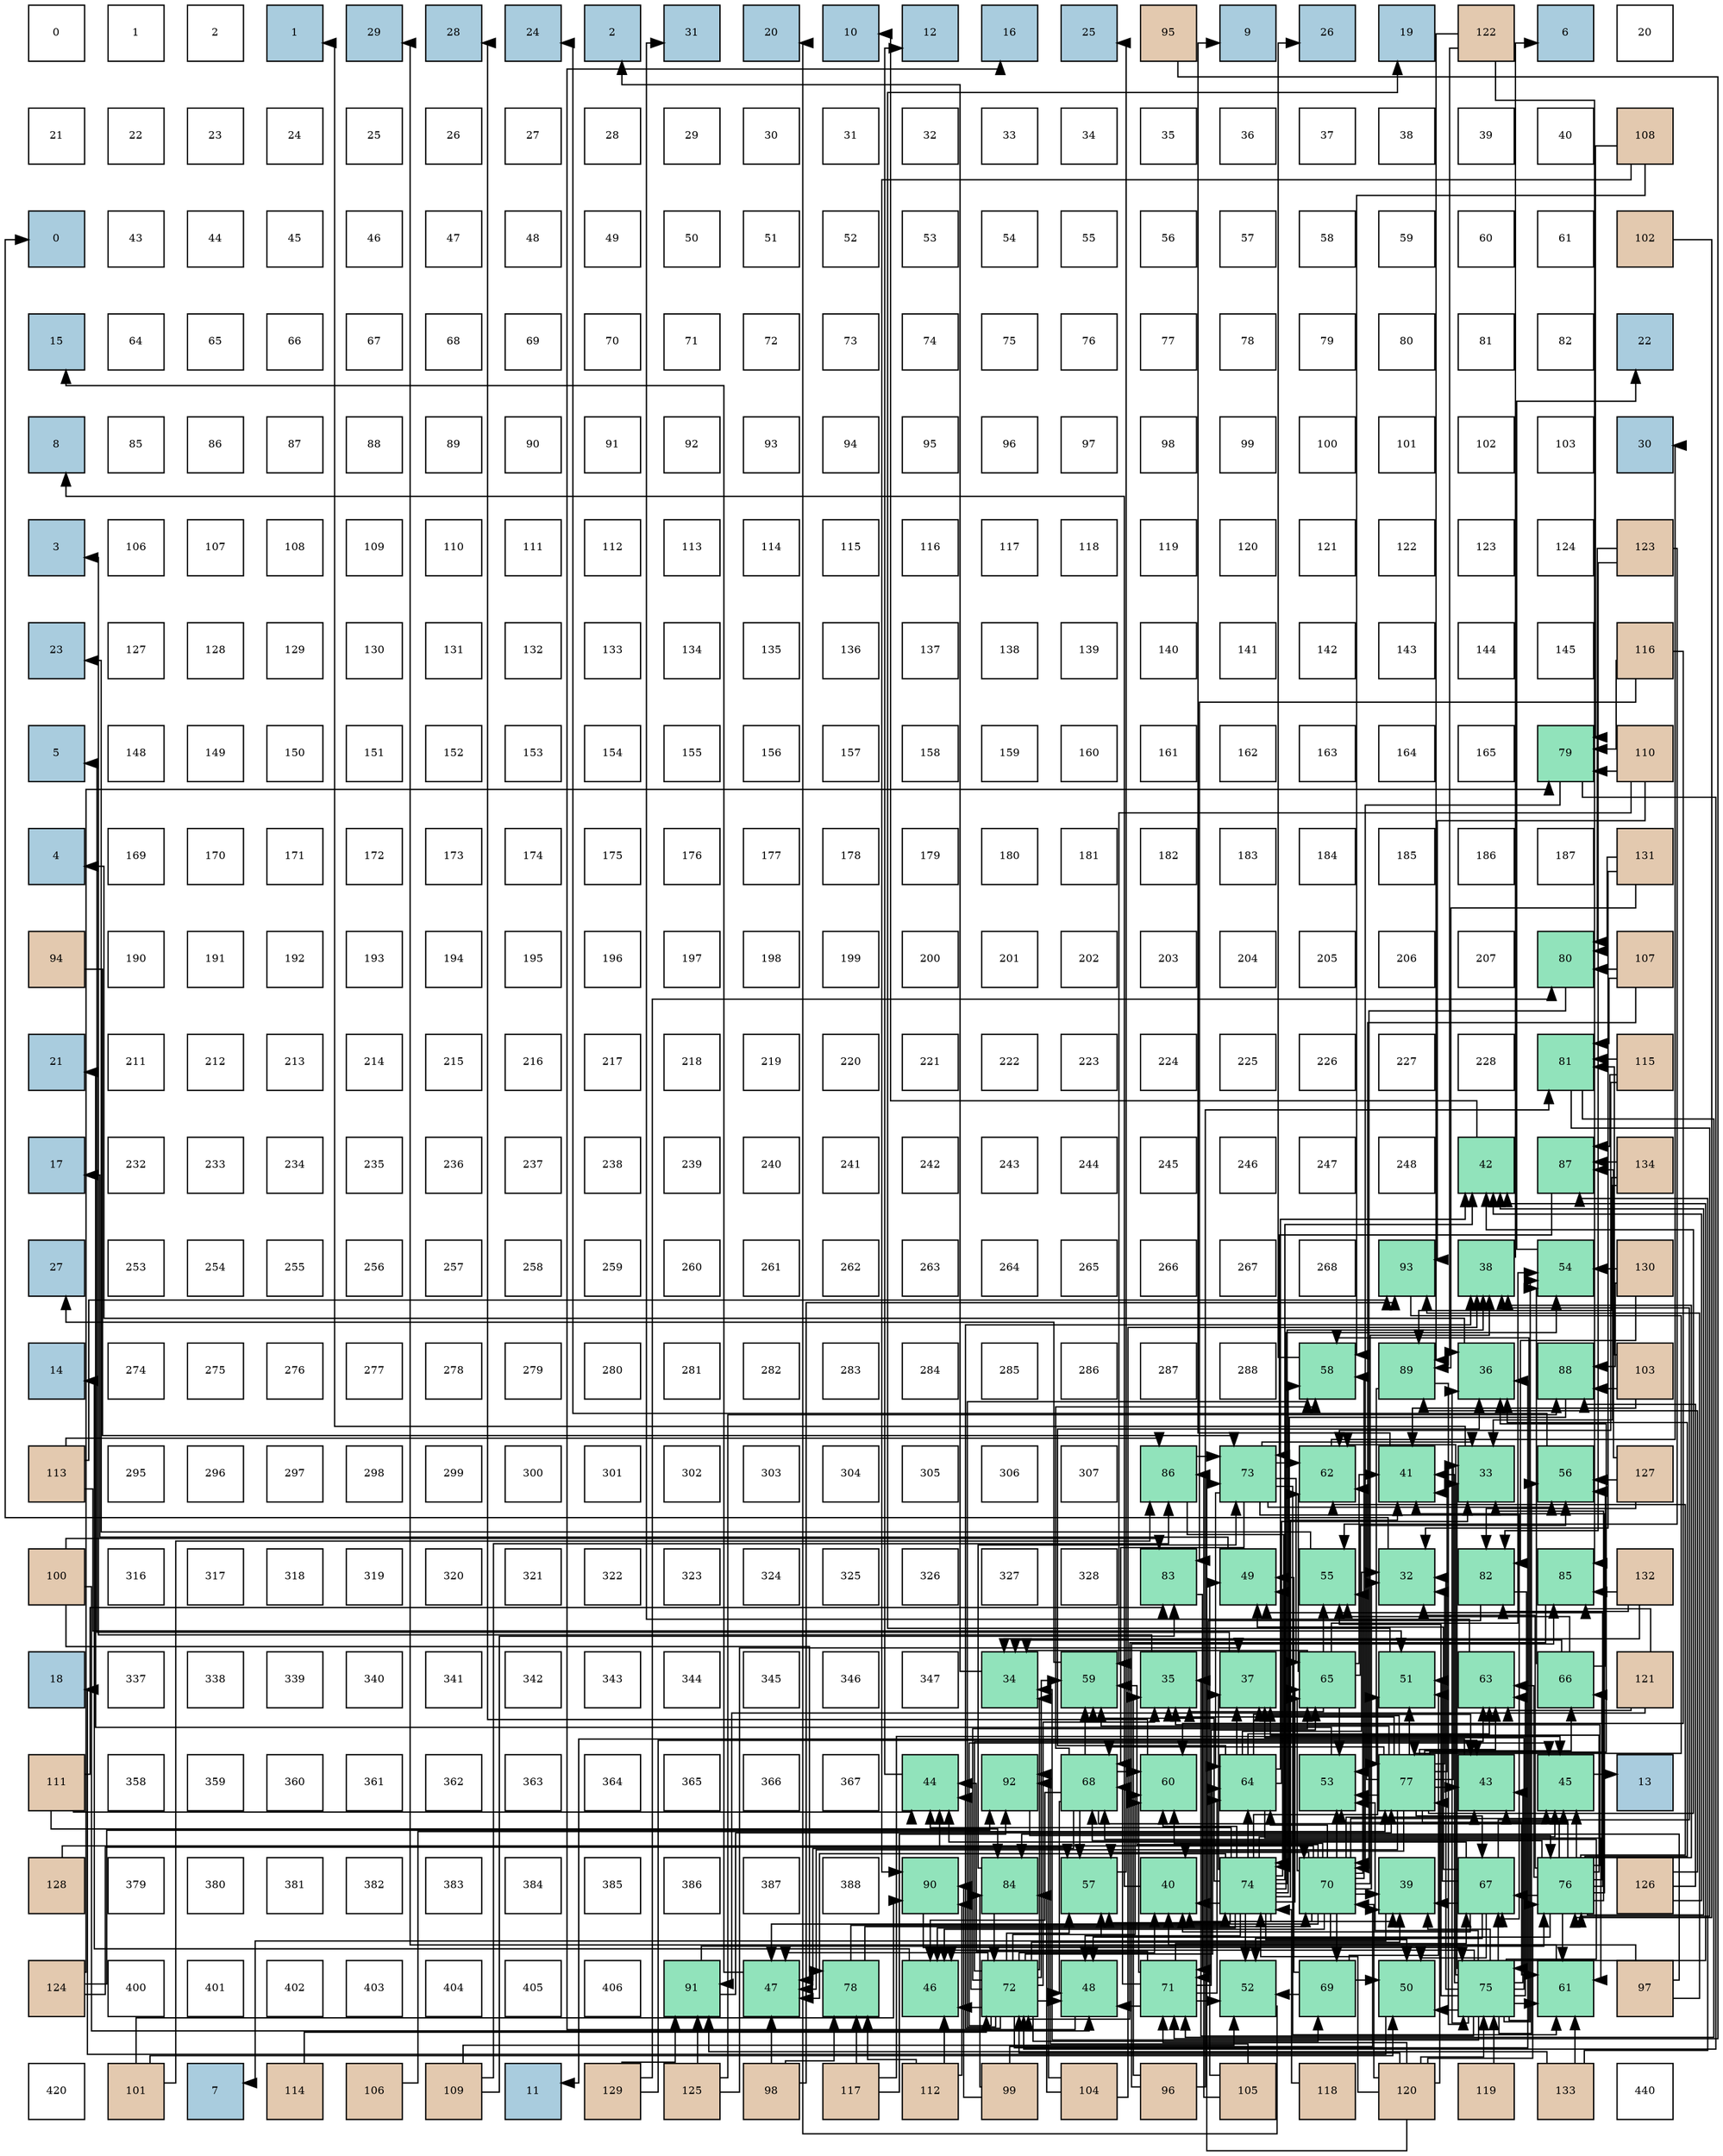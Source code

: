 digraph layout{
 rankdir=TB;
 splines=ortho;
 node [style=filled shape=square fixedsize=true width=0.6];
0[label="0", fontsize=8, fillcolor="#ffffff"];
1[label="1", fontsize=8, fillcolor="#ffffff"];
2[label="2", fontsize=8, fillcolor="#ffffff"];
3[label="1", fontsize=8, fillcolor="#a9ccde"];
4[label="29", fontsize=8, fillcolor="#a9ccde"];
5[label="28", fontsize=8, fillcolor="#a9ccde"];
6[label="24", fontsize=8, fillcolor="#a9ccde"];
7[label="2", fontsize=8, fillcolor="#a9ccde"];
8[label="31", fontsize=8, fillcolor="#a9ccde"];
9[label="20", fontsize=8, fillcolor="#a9ccde"];
10[label="10", fontsize=8, fillcolor="#a9ccde"];
11[label="12", fontsize=8, fillcolor="#a9ccde"];
12[label="16", fontsize=8, fillcolor="#a9ccde"];
13[label="25", fontsize=8, fillcolor="#a9ccde"];
14[label="95", fontsize=8, fillcolor="#e3c9af"];
15[label="9", fontsize=8, fillcolor="#a9ccde"];
16[label="26", fontsize=8, fillcolor="#a9ccde"];
17[label="19", fontsize=8, fillcolor="#a9ccde"];
18[label="122", fontsize=8, fillcolor="#e3c9af"];
19[label="6", fontsize=8, fillcolor="#a9ccde"];
20[label="20", fontsize=8, fillcolor="#ffffff"];
21[label="21", fontsize=8, fillcolor="#ffffff"];
22[label="22", fontsize=8, fillcolor="#ffffff"];
23[label="23", fontsize=8, fillcolor="#ffffff"];
24[label="24", fontsize=8, fillcolor="#ffffff"];
25[label="25", fontsize=8, fillcolor="#ffffff"];
26[label="26", fontsize=8, fillcolor="#ffffff"];
27[label="27", fontsize=8, fillcolor="#ffffff"];
28[label="28", fontsize=8, fillcolor="#ffffff"];
29[label="29", fontsize=8, fillcolor="#ffffff"];
30[label="30", fontsize=8, fillcolor="#ffffff"];
31[label="31", fontsize=8, fillcolor="#ffffff"];
32[label="32", fontsize=8, fillcolor="#ffffff"];
33[label="33", fontsize=8, fillcolor="#ffffff"];
34[label="34", fontsize=8, fillcolor="#ffffff"];
35[label="35", fontsize=8, fillcolor="#ffffff"];
36[label="36", fontsize=8, fillcolor="#ffffff"];
37[label="37", fontsize=8, fillcolor="#ffffff"];
38[label="38", fontsize=8, fillcolor="#ffffff"];
39[label="39", fontsize=8, fillcolor="#ffffff"];
40[label="40", fontsize=8, fillcolor="#ffffff"];
41[label="108", fontsize=8, fillcolor="#e3c9af"];
42[label="0", fontsize=8, fillcolor="#a9ccde"];
43[label="43", fontsize=8, fillcolor="#ffffff"];
44[label="44", fontsize=8, fillcolor="#ffffff"];
45[label="45", fontsize=8, fillcolor="#ffffff"];
46[label="46", fontsize=8, fillcolor="#ffffff"];
47[label="47", fontsize=8, fillcolor="#ffffff"];
48[label="48", fontsize=8, fillcolor="#ffffff"];
49[label="49", fontsize=8, fillcolor="#ffffff"];
50[label="50", fontsize=8, fillcolor="#ffffff"];
51[label="51", fontsize=8, fillcolor="#ffffff"];
52[label="52", fontsize=8, fillcolor="#ffffff"];
53[label="53", fontsize=8, fillcolor="#ffffff"];
54[label="54", fontsize=8, fillcolor="#ffffff"];
55[label="55", fontsize=8, fillcolor="#ffffff"];
56[label="56", fontsize=8, fillcolor="#ffffff"];
57[label="57", fontsize=8, fillcolor="#ffffff"];
58[label="58", fontsize=8, fillcolor="#ffffff"];
59[label="59", fontsize=8, fillcolor="#ffffff"];
60[label="60", fontsize=8, fillcolor="#ffffff"];
61[label="61", fontsize=8, fillcolor="#ffffff"];
62[label="102", fontsize=8, fillcolor="#e3c9af"];
63[label="15", fontsize=8, fillcolor="#a9ccde"];
64[label="64", fontsize=8, fillcolor="#ffffff"];
65[label="65", fontsize=8, fillcolor="#ffffff"];
66[label="66", fontsize=8, fillcolor="#ffffff"];
67[label="67", fontsize=8, fillcolor="#ffffff"];
68[label="68", fontsize=8, fillcolor="#ffffff"];
69[label="69", fontsize=8, fillcolor="#ffffff"];
70[label="70", fontsize=8, fillcolor="#ffffff"];
71[label="71", fontsize=8, fillcolor="#ffffff"];
72[label="72", fontsize=8, fillcolor="#ffffff"];
73[label="73", fontsize=8, fillcolor="#ffffff"];
74[label="74", fontsize=8, fillcolor="#ffffff"];
75[label="75", fontsize=8, fillcolor="#ffffff"];
76[label="76", fontsize=8, fillcolor="#ffffff"];
77[label="77", fontsize=8, fillcolor="#ffffff"];
78[label="78", fontsize=8, fillcolor="#ffffff"];
79[label="79", fontsize=8, fillcolor="#ffffff"];
80[label="80", fontsize=8, fillcolor="#ffffff"];
81[label="81", fontsize=8, fillcolor="#ffffff"];
82[label="82", fontsize=8, fillcolor="#ffffff"];
83[label="22", fontsize=8, fillcolor="#a9ccde"];
84[label="8", fontsize=8, fillcolor="#a9ccde"];
85[label="85", fontsize=8, fillcolor="#ffffff"];
86[label="86", fontsize=8, fillcolor="#ffffff"];
87[label="87", fontsize=8, fillcolor="#ffffff"];
88[label="88", fontsize=8, fillcolor="#ffffff"];
89[label="89", fontsize=8, fillcolor="#ffffff"];
90[label="90", fontsize=8, fillcolor="#ffffff"];
91[label="91", fontsize=8, fillcolor="#ffffff"];
92[label="92", fontsize=8, fillcolor="#ffffff"];
93[label="93", fontsize=8, fillcolor="#ffffff"];
94[label="94", fontsize=8, fillcolor="#ffffff"];
95[label="95", fontsize=8, fillcolor="#ffffff"];
96[label="96", fontsize=8, fillcolor="#ffffff"];
97[label="97", fontsize=8, fillcolor="#ffffff"];
98[label="98", fontsize=8, fillcolor="#ffffff"];
99[label="99", fontsize=8, fillcolor="#ffffff"];
100[label="100", fontsize=8, fillcolor="#ffffff"];
101[label="101", fontsize=8, fillcolor="#ffffff"];
102[label="102", fontsize=8, fillcolor="#ffffff"];
103[label="103", fontsize=8, fillcolor="#ffffff"];
104[label="30", fontsize=8, fillcolor="#a9ccde"];
105[label="3", fontsize=8, fillcolor="#a9ccde"];
106[label="106", fontsize=8, fillcolor="#ffffff"];
107[label="107", fontsize=8, fillcolor="#ffffff"];
108[label="108", fontsize=8, fillcolor="#ffffff"];
109[label="109", fontsize=8, fillcolor="#ffffff"];
110[label="110", fontsize=8, fillcolor="#ffffff"];
111[label="111", fontsize=8, fillcolor="#ffffff"];
112[label="112", fontsize=8, fillcolor="#ffffff"];
113[label="113", fontsize=8, fillcolor="#ffffff"];
114[label="114", fontsize=8, fillcolor="#ffffff"];
115[label="115", fontsize=8, fillcolor="#ffffff"];
116[label="116", fontsize=8, fillcolor="#ffffff"];
117[label="117", fontsize=8, fillcolor="#ffffff"];
118[label="118", fontsize=8, fillcolor="#ffffff"];
119[label="119", fontsize=8, fillcolor="#ffffff"];
120[label="120", fontsize=8, fillcolor="#ffffff"];
121[label="121", fontsize=8, fillcolor="#ffffff"];
122[label="122", fontsize=8, fillcolor="#ffffff"];
123[label="123", fontsize=8, fillcolor="#ffffff"];
124[label="124", fontsize=8, fillcolor="#ffffff"];
125[label="123", fontsize=8, fillcolor="#e3c9af"];
126[label="23", fontsize=8, fillcolor="#a9ccde"];
127[label="127", fontsize=8, fillcolor="#ffffff"];
128[label="128", fontsize=8, fillcolor="#ffffff"];
129[label="129", fontsize=8, fillcolor="#ffffff"];
130[label="130", fontsize=8, fillcolor="#ffffff"];
131[label="131", fontsize=8, fillcolor="#ffffff"];
132[label="132", fontsize=8, fillcolor="#ffffff"];
133[label="133", fontsize=8, fillcolor="#ffffff"];
134[label="134", fontsize=8, fillcolor="#ffffff"];
135[label="135", fontsize=8, fillcolor="#ffffff"];
136[label="136", fontsize=8, fillcolor="#ffffff"];
137[label="137", fontsize=8, fillcolor="#ffffff"];
138[label="138", fontsize=8, fillcolor="#ffffff"];
139[label="139", fontsize=8, fillcolor="#ffffff"];
140[label="140", fontsize=8, fillcolor="#ffffff"];
141[label="141", fontsize=8, fillcolor="#ffffff"];
142[label="142", fontsize=8, fillcolor="#ffffff"];
143[label="143", fontsize=8, fillcolor="#ffffff"];
144[label="144", fontsize=8, fillcolor="#ffffff"];
145[label="145", fontsize=8, fillcolor="#ffffff"];
146[label="116", fontsize=8, fillcolor="#e3c9af"];
147[label="5", fontsize=8, fillcolor="#a9ccde"];
148[label="148", fontsize=8, fillcolor="#ffffff"];
149[label="149", fontsize=8, fillcolor="#ffffff"];
150[label="150", fontsize=8, fillcolor="#ffffff"];
151[label="151", fontsize=8, fillcolor="#ffffff"];
152[label="152", fontsize=8, fillcolor="#ffffff"];
153[label="153", fontsize=8, fillcolor="#ffffff"];
154[label="154", fontsize=8, fillcolor="#ffffff"];
155[label="155", fontsize=8, fillcolor="#ffffff"];
156[label="156", fontsize=8, fillcolor="#ffffff"];
157[label="157", fontsize=8, fillcolor="#ffffff"];
158[label="158", fontsize=8, fillcolor="#ffffff"];
159[label="159", fontsize=8, fillcolor="#ffffff"];
160[label="160", fontsize=8, fillcolor="#ffffff"];
161[label="161", fontsize=8, fillcolor="#ffffff"];
162[label="162", fontsize=8, fillcolor="#ffffff"];
163[label="163", fontsize=8, fillcolor="#ffffff"];
164[label="164", fontsize=8, fillcolor="#ffffff"];
165[label="165", fontsize=8, fillcolor="#ffffff"];
166[label="79", fontsize=8, fillcolor="#91e3bb"];
167[label="110", fontsize=8, fillcolor="#e3c9af"];
168[label="4", fontsize=8, fillcolor="#a9ccde"];
169[label="169", fontsize=8, fillcolor="#ffffff"];
170[label="170", fontsize=8, fillcolor="#ffffff"];
171[label="171", fontsize=8, fillcolor="#ffffff"];
172[label="172", fontsize=8, fillcolor="#ffffff"];
173[label="173", fontsize=8, fillcolor="#ffffff"];
174[label="174", fontsize=8, fillcolor="#ffffff"];
175[label="175", fontsize=8, fillcolor="#ffffff"];
176[label="176", fontsize=8, fillcolor="#ffffff"];
177[label="177", fontsize=8, fillcolor="#ffffff"];
178[label="178", fontsize=8, fillcolor="#ffffff"];
179[label="179", fontsize=8, fillcolor="#ffffff"];
180[label="180", fontsize=8, fillcolor="#ffffff"];
181[label="181", fontsize=8, fillcolor="#ffffff"];
182[label="182", fontsize=8, fillcolor="#ffffff"];
183[label="183", fontsize=8, fillcolor="#ffffff"];
184[label="184", fontsize=8, fillcolor="#ffffff"];
185[label="185", fontsize=8, fillcolor="#ffffff"];
186[label="186", fontsize=8, fillcolor="#ffffff"];
187[label="187", fontsize=8, fillcolor="#ffffff"];
188[label="131", fontsize=8, fillcolor="#e3c9af"];
189[label="94", fontsize=8, fillcolor="#e3c9af"];
190[label="190", fontsize=8, fillcolor="#ffffff"];
191[label="191", fontsize=8, fillcolor="#ffffff"];
192[label="192", fontsize=8, fillcolor="#ffffff"];
193[label="193", fontsize=8, fillcolor="#ffffff"];
194[label="194", fontsize=8, fillcolor="#ffffff"];
195[label="195", fontsize=8, fillcolor="#ffffff"];
196[label="196", fontsize=8, fillcolor="#ffffff"];
197[label="197", fontsize=8, fillcolor="#ffffff"];
198[label="198", fontsize=8, fillcolor="#ffffff"];
199[label="199", fontsize=8, fillcolor="#ffffff"];
200[label="200", fontsize=8, fillcolor="#ffffff"];
201[label="201", fontsize=8, fillcolor="#ffffff"];
202[label="202", fontsize=8, fillcolor="#ffffff"];
203[label="203", fontsize=8, fillcolor="#ffffff"];
204[label="204", fontsize=8, fillcolor="#ffffff"];
205[label="205", fontsize=8, fillcolor="#ffffff"];
206[label="206", fontsize=8, fillcolor="#ffffff"];
207[label="207", fontsize=8, fillcolor="#ffffff"];
208[label="80", fontsize=8, fillcolor="#91e3bb"];
209[label="107", fontsize=8, fillcolor="#e3c9af"];
210[label="21", fontsize=8, fillcolor="#a9ccde"];
211[label="211", fontsize=8, fillcolor="#ffffff"];
212[label="212", fontsize=8, fillcolor="#ffffff"];
213[label="213", fontsize=8, fillcolor="#ffffff"];
214[label="214", fontsize=8, fillcolor="#ffffff"];
215[label="215", fontsize=8, fillcolor="#ffffff"];
216[label="216", fontsize=8, fillcolor="#ffffff"];
217[label="217", fontsize=8, fillcolor="#ffffff"];
218[label="218", fontsize=8, fillcolor="#ffffff"];
219[label="219", fontsize=8, fillcolor="#ffffff"];
220[label="220", fontsize=8, fillcolor="#ffffff"];
221[label="221", fontsize=8, fillcolor="#ffffff"];
222[label="222", fontsize=8, fillcolor="#ffffff"];
223[label="223", fontsize=8, fillcolor="#ffffff"];
224[label="224", fontsize=8, fillcolor="#ffffff"];
225[label="225", fontsize=8, fillcolor="#ffffff"];
226[label="226", fontsize=8, fillcolor="#ffffff"];
227[label="227", fontsize=8, fillcolor="#ffffff"];
228[label="228", fontsize=8, fillcolor="#ffffff"];
229[label="81", fontsize=8, fillcolor="#91e3bb"];
230[label="115", fontsize=8, fillcolor="#e3c9af"];
231[label="17", fontsize=8, fillcolor="#a9ccde"];
232[label="232", fontsize=8, fillcolor="#ffffff"];
233[label="233", fontsize=8, fillcolor="#ffffff"];
234[label="234", fontsize=8, fillcolor="#ffffff"];
235[label="235", fontsize=8, fillcolor="#ffffff"];
236[label="236", fontsize=8, fillcolor="#ffffff"];
237[label="237", fontsize=8, fillcolor="#ffffff"];
238[label="238", fontsize=8, fillcolor="#ffffff"];
239[label="239", fontsize=8, fillcolor="#ffffff"];
240[label="240", fontsize=8, fillcolor="#ffffff"];
241[label="241", fontsize=8, fillcolor="#ffffff"];
242[label="242", fontsize=8, fillcolor="#ffffff"];
243[label="243", fontsize=8, fillcolor="#ffffff"];
244[label="244", fontsize=8, fillcolor="#ffffff"];
245[label="245", fontsize=8, fillcolor="#ffffff"];
246[label="246", fontsize=8, fillcolor="#ffffff"];
247[label="247", fontsize=8, fillcolor="#ffffff"];
248[label="248", fontsize=8, fillcolor="#ffffff"];
249[label="42", fontsize=8, fillcolor="#91e3bb"];
250[label="87", fontsize=8, fillcolor="#91e3bb"];
251[label="134", fontsize=8, fillcolor="#e3c9af"];
252[label="27", fontsize=8, fillcolor="#a9ccde"];
253[label="253", fontsize=8, fillcolor="#ffffff"];
254[label="254", fontsize=8, fillcolor="#ffffff"];
255[label="255", fontsize=8, fillcolor="#ffffff"];
256[label="256", fontsize=8, fillcolor="#ffffff"];
257[label="257", fontsize=8, fillcolor="#ffffff"];
258[label="258", fontsize=8, fillcolor="#ffffff"];
259[label="259", fontsize=8, fillcolor="#ffffff"];
260[label="260", fontsize=8, fillcolor="#ffffff"];
261[label="261", fontsize=8, fillcolor="#ffffff"];
262[label="262", fontsize=8, fillcolor="#ffffff"];
263[label="263", fontsize=8, fillcolor="#ffffff"];
264[label="264", fontsize=8, fillcolor="#ffffff"];
265[label="265", fontsize=8, fillcolor="#ffffff"];
266[label="266", fontsize=8, fillcolor="#ffffff"];
267[label="267", fontsize=8, fillcolor="#ffffff"];
268[label="268", fontsize=8, fillcolor="#ffffff"];
269[label="93", fontsize=8, fillcolor="#91e3bb"];
270[label="38", fontsize=8, fillcolor="#91e3bb"];
271[label="54", fontsize=8, fillcolor="#91e3bb"];
272[label="130", fontsize=8, fillcolor="#e3c9af"];
273[label="14", fontsize=8, fillcolor="#a9ccde"];
274[label="274", fontsize=8, fillcolor="#ffffff"];
275[label="275", fontsize=8, fillcolor="#ffffff"];
276[label="276", fontsize=8, fillcolor="#ffffff"];
277[label="277", fontsize=8, fillcolor="#ffffff"];
278[label="278", fontsize=8, fillcolor="#ffffff"];
279[label="279", fontsize=8, fillcolor="#ffffff"];
280[label="280", fontsize=8, fillcolor="#ffffff"];
281[label="281", fontsize=8, fillcolor="#ffffff"];
282[label="282", fontsize=8, fillcolor="#ffffff"];
283[label="283", fontsize=8, fillcolor="#ffffff"];
284[label="284", fontsize=8, fillcolor="#ffffff"];
285[label="285", fontsize=8, fillcolor="#ffffff"];
286[label="286", fontsize=8, fillcolor="#ffffff"];
287[label="287", fontsize=8, fillcolor="#ffffff"];
288[label="288", fontsize=8, fillcolor="#ffffff"];
289[label="58", fontsize=8, fillcolor="#91e3bb"];
290[label="89", fontsize=8, fillcolor="#91e3bb"];
291[label="36", fontsize=8, fillcolor="#91e3bb"];
292[label="88", fontsize=8, fillcolor="#91e3bb"];
293[label="103", fontsize=8, fillcolor="#e3c9af"];
294[label="113", fontsize=8, fillcolor="#e3c9af"];
295[label="295", fontsize=8, fillcolor="#ffffff"];
296[label="296", fontsize=8, fillcolor="#ffffff"];
297[label="297", fontsize=8, fillcolor="#ffffff"];
298[label="298", fontsize=8, fillcolor="#ffffff"];
299[label="299", fontsize=8, fillcolor="#ffffff"];
300[label="300", fontsize=8, fillcolor="#ffffff"];
301[label="301", fontsize=8, fillcolor="#ffffff"];
302[label="302", fontsize=8, fillcolor="#ffffff"];
303[label="303", fontsize=8, fillcolor="#ffffff"];
304[label="304", fontsize=8, fillcolor="#ffffff"];
305[label="305", fontsize=8, fillcolor="#ffffff"];
306[label="306", fontsize=8, fillcolor="#ffffff"];
307[label="307", fontsize=8, fillcolor="#ffffff"];
308[label="86", fontsize=8, fillcolor="#91e3bb"];
309[label="73", fontsize=8, fillcolor="#91e3bb"];
310[label="62", fontsize=8, fillcolor="#91e3bb"];
311[label="41", fontsize=8, fillcolor="#91e3bb"];
312[label="33", fontsize=8, fillcolor="#91e3bb"];
313[label="56", fontsize=8, fillcolor="#91e3bb"];
314[label="127", fontsize=8, fillcolor="#e3c9af"];
315[label="100", fontsize=8, fillcolor="#e3c9af"];
316[label="316", fontsize=8, fillcolor="#ffffff"];
317[label="317", fontsize=8, fillcolor="#ffffff"];
318[label="318", fontsize=8, fillcolor="#ffffff"];
319[label="319", fontsize=8, fillcolor="#ffffff"];
320[label="320", fontsize=8, fillcolor="#ffffff"];
321[label="321", fontsize=8, fillcolor="#ffffff"];
322[label="322", fontsize=8, fillcolor="#ffffff"];
323[label="323", fontsize=8, fillcolor="#ffffff"];
324[label="324", fontsize=8, fillcolor="#ffffff"];
325[label="325", fontsize=8, fillcolor="#ffffff"];
326[label="326", fontsize=8, fillcolor="#ffffff"];
327[label="327", fontsize=8, fillcolor="#ffffff"];
328[label="328", fontsize=8, fillcolor="#ffffff"];
329[label="83", fontsize=8, fillcolor="#91e3bb"];
330[label="49", fontsize=8, fillcolor="#91e3bb"];
331[label="55", fontsize=8, fillcolor="#91e3bb"];
332[label="32", fontsize=8, fillcolor="#91e3bb"];
333[label="82", fontsize=8, fillcolor="#91e3bb"];
334[label="85", fontsize=8, fillcolor="#91e3bb"];
335[label="132", fontsize=8, fillcolor="#e3c9af"];
336[label="18", fontsize=8, fillcolor="#a9ccde"];
337[label="337", fontsize=8, fillcolor="#ffffff"];
338[label="338", fontsize=8, fillcolor="#ffffff"];
339[label="339", fontsize=8, fillcolor="#ffffff"];
340[label="340", fontsize=8, fillcolor="#ffffff"];
341[label="341", fontsize=8, fillcolor="#ffffff"];
342[label="342", fontsize=8, fillcolor="#ffffff"];
343[label="343", fontsize=8, fillcolor="#ffffff"];
344[label="344", fontsize=8, fillcolor="#ffffff"];
345[label="345", fontsize=8, fillcolor="#ffffff"];
346[label="346", fontsize=8, fillcolor="#ffffff"];
347[label="347", fontsize=8, fillcolor="#ffffff"];
348[label="34", fontsize=8, fillcolor="#91e3bb"];
349[label="59", fontsize=8, fillcolor="#91e3bb"];
350[label="35", fontsize=8, fillcolor="#91e3bb"];
351[label="37", fontsize=8, fillcolor="#91e3bb"];
352[label="65", fontsize=8, fillcolor="#91e3bb"];
353[label="51", fontsize=8, fillcolor="#91e3bb"];
354[label="63", fontsize=8, fillcolor="#91e3bb"];
355[label="66", fontsize=8, fillcolor="#91e3bb"];
356[label="121", fontsize=8, fillcolor="#e3c9af"];
357[label="111", fontsize=8, fillcolor="#e3c9af"];
358[label="358", fontsize=8, fillcolor="#ffffff"];
359[label="359", fontsize=8, fillcolor="#ffffff"];
360[label="360", fontsize=8, fillcolor="#ffffff"];
361[label="361", fontsize=8, fillcolor="#ffffff"];
362[label="362", fontsize=8, fillcolor="#ffffff"];
363[label="363", fontsize=8, fillcolor="#ffffff"];
364[label="364", fontsize=8, fillcolor="#ffffff"];
365[label="365", fontsize=8, fillcolor="#ffffff"];
366[label="366", fontsize=8, fillcolor="#ffffff"];
367[label="367", fontsize=8, fillcolor="#ffffff"];
368[label="44", fontsize=8, fillcolor="#91e3bb"];
369[label="92", fontsize=8, fillcolor="#91e3bb"];
370[label="68", fontsize=8, fillcolor="#91e3bb"];
371[label="60", fontsize=8, fillcolor="#91e3bb"];
372[label="64", fontsize=8, fillcolor="#91e3bb"];
373[label="53", fontsize=8, fillcolor="#91e3bb"];
374[label="77", fontsize=8, fillcolor="#91e3bb"];
375[label="43", fontsize=8, fillcolor="#91e3bb"];
376[label="45", fontsize=8, fillcolor="#91e3bb"];
377[label="13", fontsize=8, fillcolor="#a9ccde"];
378[label="128", fontsize=8, fillcolor="#e3c9af"];
379[label="379", fontsize=8, fillcolor="#ffffff"];
380[label="380", fontsize=8, fillcolor="#ffffff"];
381[label="381", fontsize=8, fillcolor="#ffffff"];
382[label="382", fontsize=8, fillcolor="#ffffff"];
383[label="383", fontsize=8, fillcolor="#ffffff"];
384[label="384", fontsize=8, fillcolor="#ffffff"];
385[label="385", fontsize=8, fillcolor="#ffffff"];
386[label="386", fontsize=8, fillcolor="#ffffff"];
387[label="387", fontsize=8, fillcolor="#ffffff"];
388[label="388", fontsize=8, fillcolor="#ffffff"];
389[label="90", fontsize=8, fillcolor="#91e3bb"];
390[label="84", fontsize=8, fillcolor="#91e3bb"];
391[label="57", fontsize=8, fillcolor="#91e3bb"];
392[label="40", fontsize=8, fillcolor="#91e3bb"];
393[label="74", fontsize=8, fillcolor="#91e3bb"];
394[label="70", fontsize=8, fillcolor="#91e3bb"];
395[label="39", fontsize=8, fillcolor="#91e3bb"];
396[label="67", fontsize=8, fillcolor="#91e3bb"];
397[label="76", fontsize=8, fillcolor="#91e3bb"];
398[label="126", fontsize=8, fillcolor="#e3c9af"];
399[label="124", fontsize=8, fillcolor="#e3c9af"];
400[label="400", fontsize=8, fillcolor="#ffffff"];
401[label="401", fontsize=8, fillcolor="#ffffff"];
402[label="402", fontsize=8, fillcolor="#ffffff"];
403[label="403", fontsize=8, fillcolor="#ffffff"];
404[label="404", fontsize=8, fillcolor="#ffffff"];
405[label="405", fontsize=8, fillcolor="#ffffff"];
406[label="406", fontsize=8, fillcolor="#ffffff"];
407[label="91", fontsize=8, fillcolor="#91e3bb"];
408[label="47", fontsize=8, fillcolor="#91e3bb"];
409[label="78", fontsize=8, fillcolor="#91e3bb"];
410[label="46", fontsize=8, fillcolor="#91e3bb"];
411[label="72", fontsize=8, fillcolor="#91e3bb"];
412[label="48", fontsize=8, fillcolor="#91e3bb"];
413[label="71", fontsize=8, fillcolor="#91e3bb"];
414[label="52", fontsize=8, fillcolor="#91e3bb"];
415[label="69", fontsize=8, fillcolor="#91e3bb"];
416[label="50", fontsize=8, fillcolor="#91e3bb"];
417[label="75", fontsize=8, fillcolor="#91e3bb"];
418[label="61", fontsize=8, fillcolor="#91e3bb"];
419[label="97", fontsize=8, fillcolor="#e3c9af"];
420[label="420", fontsize=8, fillcolor="#ffffff"];
421[label="101", fontsize=8, fillcolor="#e3c9af"];
422[label="7", fontsize=8, fillcolor="#a9ccde"];
423[label="114", fontsize=8, fillcolor="#e3c9af"];
424[label="106", fontsize=8, fillcolor="#e3c9af"];
425[label="109", fontsize=8, fillcolor="#e3c9af"];
426[label="11", fontsize=8, fillcolor="#a9ccde"];
427[label="129", fontsize=8, fillcolor="#e3c9af"];
428[label="125", fontsize=8, fillcolor="#e3c9af"];
429[label="98", fontsize=8, fillcolor="#e3c9af"];
430[label="117", fontsize=8, fillcolor="#e3c9af"];
431[label="112", fontsize=8, fillcolor="#e3c9af"];
432[label="99", fontsize=8, fillcolor="#e3c9af"];
433[label="104", fontsize=8, fillcolor="#e3c9af"];
434[label="96", fontsize=8, fillcolor="#e3c9af"];
435[label="105", fontsize=8, fillcolor="#e3c9af"];
436[label="118", fontsize=8, fillcolor="#e3c9af"];
437[label="120", fontsize=8, fillcolor="#e3c9af"];
438[label="119", fontsize=8, fillcolor="#e3c9af"];
439[label="133", fontsize=8, fillcolor="#e3c9af"];
440[label="440", fontsize=8, fillcolor="#ffffff"];
edge [constraint=false, style=vis];332 -> 42;
312 -> 3;
348 -> 7;
350 -> 105;
291 -> 168;
351 -> 147;
270 -> 19;
395 -> 422;
392 -> 84;
311 -> 15;
249 -> 10;
375 -> 426;
368 -> 11;
376 -> 377;
410 -> 273;
408 -> 63;
412 -> 12;
330 -> 231;
416 -> 336;
353 -> 17;
414 -> 9;
373 -> 210;
271 -> 83;
331 -> 126;
313 -> 6;
391 -> 13;
289 -> 16;
349 -> 252;
371 -> 5;
418 -> 4;
310 -> 104;
354 -> 8;
372 -> 332;
372 -> 312;
372 -> 291;
372 -> 351;
372 -> 249;
372 -> 375;
372 -> 418;
372 -> 354;
352 -> 348;
352 -> 350;
352 -> 311;
352 -> 373;
352 -> 271;
352 -> 331;
352 -> 313;
352 -> 310;
355 -> 348;
355 -> 271;
355 -> 331;
355 -> 313;
396 -> 270;
396 -> 395;
396 -> 392;
396 -> 368;
396 -> 330;
396 -> 416;
396 -> 353;
396 -> 414;
370 -> 376;
370 -> 410;
370 -> 408;
370 -> 412;
370 -> 391;
370 -> 289;
370 -> 349;
370 -> 371;
415 -> 330;
415 -> 416;
415 -> 353;
415 -> 414;
394 -> 332;
394 -> 270;
394 -> 395;
394 -> 392;
394 -> 375;
394 -> 368;
394 -> 376;
394 -> 410;
394 -> 408;
394 -> 412;
394 -> 373;
394 -> 331;
394 -> 391;
394 -> 289;
394 -> 349;
394 -> 371;
394 -> 372;
394 -> 352;
394 -> 415;
413 -> 368;
413 -> 412;
413 -> 414;
413 -> 371;
413 -> 372;
413 -> 352;
413 -> 396;
413 -> 370;
411 -> 348;
411 -> 350;
411 -> 291;
411 -> 270;
411 -> 395;
411 -> 392;
411 -> 368;
411 -> 376;
411 -> 410;
411 -> 408;
411 -> 412;
411 -> 391;
411 -> 289;
411 -> 349;
411 -> 371;
411 -> 354;
411 -> 372;
411 -> 352;
411 -> 415;
309 -> 312;
309 -> 313;
309 -> 418;
309 -> 310;
309 -> 372;
309 -> 352;
309 -> 396;
309 -> 370;
393 -> 351;
393 -> 270;
393 -> 395;
393 -> 392;
393 -> 311;
393 -> 249;
393 -> 368;
393 -> 376;
393 -> 410;
393 -> 408;
393 -> 412;
393 -> 330;
393 -> 416;
393 -> 353;
393 -> 414;
393 -> 271;
393 -> 391;
393 -> 289;
393 -> 349;
393 -> 371;
393 -> 372;
393 -> 352;
417 -> 332;
417 -> 312;
417 -> 348;
417 -> 350;
417 -> 291;
417 -> 351;
417 -> 395;
417 -> 311;
417 -> 249;
417 -> 375;
417 -> 410;
417 -> 416;
417 -> 373;
417 -> 271;
417 -> 331;
417 -> 313;
417 -> 289;
417 -> 418;
417 -> 310;
417 -> 354;
417 -> 396;
417 -> 370;
397 -> 332;
397 -> 312;
397 -> 350;
397 -> 291;
397 -> 351;
397 -> 270;
397 -> 311;
397 -> 249;
397 -> 375;
397 -> 376;
397 -> 330;
397 -> 373;
397 -> 391;
397 -> 418;
397 -> 310;
397 -> 354;
397 -> 355;
397 -> 396;
397 -> 370;
374 -> 332;
374 -> 312;
374 -> 350;
374 -> 291;
374 -> 351;
374 -> 392;
374 -> 311;
374 -> 249;
374 -> 375;
374 -> 408;
374 -> 353;
374 -> 373;
374 -> 349;
374 -> 418;
374 -> 310;
374 -> 354;
374 -> 355;
374 -> 396;
374 -> 370;
409 -> 394;
409 -> 393;
166 -> 394;
166 -> 411;
208 -> 394;
229 -> 413;
229 -> 397;
333 -> 413;
333 -> 417;
329 -> 413;
390 -> 411;
390 -> 309;
334 -> 411;
308 -> 309;
308 -> 393;
250 -> 309;
292 -> 393;
290 -> 417;
290 -> 374;
389 -> 417;
407 -> 397;
407 -> 374;
369 -> 397;
269 -> 374;
189 -> 309;
14 -> 413;
434 -> 350;
434 -> 229;
434 -> 334;
419 -> 392;
419 -> 390;
419 -> 269;
429 -> 408;
429 -> 409;
429 -> 269;
432 -> 395;
432 -> 390;
432 -> 389;
315 -> 412;
315 -> 409;
315 -> 329;
421 -> 416;
421 -> 308;
421 -> 389;
62 -> 397;
293 -> 311;
293 -> 229;
293 -> 292;
433 -> 270;
433 -> 390;
433 -> 369;
435 -> 330;
435 -> 308;
435 -> 369;
424 -> 374;
209 -> 373;
209 -> 208;
209 -> 229;
41 -> 289;
41 -> 166;
41 -> 389;
425 -> 414;
425 -> 329;
425 -> 308;
167 -> 349;
167 -> 166;
167 -> 269;
357 -> 368;
357 -> 329;
357 -> 390;
431 -> 410;
431 -> 409;
431 -> 389;
294 -> 353;
294 -> 308;
294 -> 269;
423 -> 411;
230 -> 310;
230 -> 229;
230 -> 250;
146 -> 371;
146 -> 166;
146 -> 329;
430 -> 376;
430 -> 409;
430 -> 369;
436 -> 393;
438 -> 417;
437 -> 394;
437 -> 413;
437 -> 411;
437 -> 309;
437 -> 393;
437 -> 417;
437 -> 397;
437 -> 374;
356 -> 354;
356 -> 334;
356 -> 407;
18 -> 291;
18 -> 334;
18 -> 290;
125 -> 331;
125 -> 208;
125 -> 333;
399 -> 391;
399 -> 166;
399 -> 369;
428 -> 351;
428 -> 292;
428 -> 407;
398 -> 249;
398 -> 292;
398 -> 290;
314 -> 313;
314 -> 333;
314 -> 250;
378 -> 394;
427 -> 375;
427 -> 208;
427 -> 407;
272 -> 271;
272 -> 333;
272 -> 292;
188 -> 332;
188 -> 208;
188 -> 290;
335 -> 348;
335 -> 333;
335 -> 334;
439 -> 418;
439 -> 250;
439 -> 407;
251 -> 312;
251 -> 250;
251 -> 290;
edge [constraint=true, style=invis];
0 -> 21 -> 42 -> 63 -> 84 -> 105 -> 126 -> 147 -> 168 -> 189 -> 210 -> 231 -> 252 -> 273 -> 294 -> 315 -> 336 -> 357 -> 378 -> 399 -> 420;
1 -> 22 -> 43 -> 64 -> 85 -> 106 -> 127 -> 148 -> 169 -> 190 -> 211 -> 232 -> 253 -> 274 -> 295 -> 316 -> 337 -> 358 -> 379 -> 400 -> 421;
2 -> 23 -> 44 -> 65 -> 86 -> 107 -> 128 -> 149 -> 170 -> 191 -> 212 -> 233 -> 254 -> 275 -> 296 -> 317 -> 338 -> 359 -> 380 -> 401 -> 422;
3 -> 24 -> 45 -> 66 -> 87 -> 108 -> 129 -> 150 -> 171 -> 192 -> 213 -> 234 -> 255 -> 276 -> 297 -> 318 -> 339 -> 360 -> 381 -> 402 -> 423;
4 -> 25 -> 46 -> 67 -> 88 -> 109 -> 130 -> 151 -> 172 -> 193 -> 214 -> 235 -> 256 -> 277 -> 298 -> 319 -> 340 -> 361 -> 382 -> 403 -> 424;
5 -> 26 -> 47 -> 68 -> 89 -> 110 -> 131 -> 152 -> 173 -> 194 -> 215 -> 236 -> 257 -> 278 -> 299 -> 320 -> 341 -> 362 -> 383 -> 404 -> 425;
6 -> 27 -> 48 -> 69 -> 90 -> 111 -> 132 -> 153 -> 174 -> 195 -> 216 -> 237 -> 258 -> 279 -> 300 -> 321 -> 342 -> 363 -> 384 -> 405 -> 426;
7 -> 28 -> 49 -> 70 -> 91 -> 112 -> 133 -> 154 -> 175 -> 196 -> 217 -> 238 -> 259 -> 280 -> 301 -> 322 -> 343 -> 364 -> 385 -> 406 -> 427;
8 -> 29 -> 50 -> 71 -> 92 -> 113 -> 134 -> 155 -> 176 -> 197 -> 218 -> 239 -> 260 -> 281 -> 302 -> 323 -> 344 -> 365 -> 386 -> 407 -> 428;
9 -> 30 -> 51 -> 72 -> 93 -> 114 -> 135 -> 156 -> 177 -> 198 -> 219 -> 240 -> 261 -> 282 -> 303 -> 324 -> 345 -> 366 -> 387 -> 408 -> 429;
10 -> 31 -> 52 -> 73 -> 94 -> 115 -> 136 -> 157 -> 178 -> 199 -> 220 -> 241 -> 262 -> 283 -> 304 -> 325 -> 346 -> 367 -> 388 -> 409 -> 430;
11 -> 32 -> 53 -> 74 -> 95 -> 116 -> 137 -> 158 -> 179 -> 200 -> 221 -> 242 -> 263 -> 284 -> 305 -> 326 -> 347 -> 368 -> 389 -> 410 -> 431;
12 -> 33 -> 54 -> 75 -> 96 -> 117 -> 138 -> 159 -> 180 -> 201 -> 222 -> 243 -> 264 -> 285 -> 306 -> 327 -> 348 -> 369 -> 390 -> 411 -> 432;
13 -> 34 -> 55 -> 76 -> 97 -> 118 -> 139 -> 160 -> 181 -> 202 -> 223 -> 244 -> 265 -> 286 -> 307 -> 328 -> 349 -> 370 -> 391 -> 412 -> 433;
14 -> 35 -> 56 -> 77 -> 98 -> 119 -> 140 -> 161 -> 182 -> 203 -> 224 -> 245 -> 266 -> 287 -> 308 -> 329 -> 350 -> 371 -> 392 -> 413 -> 434;
15 -> 36 -> 57 -> 78 -> 99 -> 120 -> 141 -> 162 -> 183 -> 204 -> 225 -> 246 -> 267 -> 288 -> 309 -> 330 -> 351 -> 372 -> 393 -> 414 -> 435;
16 -> 37 -> 58 -> 79 -> 100 -> 121 -> 142 -> 163 -> 184 -> 205 -> 226 -> 247 -> 268 -> 289 -> 310 -> 331 -> 352 -> 373 -> 394 -> 415 -> 436;
17 -> 38 -> 59 -> 80 -> 101 -> 122 -> 143 -> 164 -> 185 -> 206 -> 227 -> 248 -> 269 -> 290 -> 311 -> 332 -> 353 -> 374 -> 395 -> 416 -> 437;
18 -> 39 -> 60 -> 81 -> 102 -> 123 -> 144 -> 165 -> 186 -> 207 -> 228 -> 249 -> 270 -> 291 -> 312 -> 333 -> 354 -> 375 -> 396 -> 417 -> 438;
19 -> 40 -> 61 -> 82 -> 103 -> 124 -> 145 -> 166 -> 187 -> 208 -> 229 -> 250 -> 271 -> 292 -> 313 -> 334 -> 355 -> 376 -> 397 -> 418 -> 439;
20 -> 41 -> 62 -> 83 -> 104 -> 125 -> 146 -> 167 -> 188 -> 209 -> 230 -> 251 -> 272 -> 293 -> 314 -> 335 -> 356 -> 377 -> 398 -> 419 -> 440;
rank = same {0 -> 1 -> 2 -> 3 -> 4 -> 5 -> 6 -> 7 -> 8 -> 9 -> 10 -> 11 -> 12 -> 13 -> 14 -> 15 -> 16 -> 17 -> 18 -> 19 -> 20};
rank = same {21 -> 22 -> 23 -> 24 -> 25 -> 26 -> 27 -> 28 -> 29 -> 30 -> 31 -> 32 -> 33 -> 34 -> 35 -> 36 -> 37 -> 38 -> 39 -> 40 -> 41};
rank = same {42 -> 43 -> 44 -> 45 -> 46 -> 47 -> 48 -> 49 -> 50 -> 51 -> 52 -> 53 -> 54 -> 55 -> 56 -> 57 -> 58 -> 59 -> 60 -> 61 -> 62};
rank = same {63 -> 64 -> 65 -> 66 -> 67 -> 68 -> 69 -> 70 -> 71 -> 72 -> 73 -> 74 -> 75 -> 76 -> 77 -> 78 -> 79 -> 80 -> 81 -> 82 -> 83};
rank = same {84 -> 85 -> 86 -> 87 -> 88 -> 89 -> 90 -> 91 -> 92 -> 93 -> 94 -> 95 -> 96 -> 97 -> 98 -> 99 -> 100 -> 101 -> 102 -> 103 -> 104};
rank = same {105 -> 106 -> 107 -> 108 -> 109 -> 110 -> 111 -> 112 -> 113 -> 114 -> 115 -> 116 -> 117 -> 118 -> 119 -> 120 -> 121 -> 122 -> 123 -> 124 -> 125};
rank = same {126 -> 127 -> 128 -> 129 -> 130 -> 131 -> 132 -> 133 -> 134 -> 135 -> 136 -> 137 -> 138 -> 139 -> 140 -> 141 -> 142 -> 143 -> 144 -> 145 -> 146};
rank = same {147 -> 148 -> 149 -> 150 -> 151 -> 152 -> 153 -> 154 -> 155 -> 156 -> 157 -> 158 -> 159 -> 160 -> 161 -> 162 -> 163 -> 164 -> 165 -> 166 -> 167};
rank = same {168 -> 169 -> 170 -> 171 -> 172 -> 173 -> 174 -> 175 -> 176 -> 177 -> 178 -> 179 -> 180 -> 181 -> 182 -> 183 -> 184 -> 185 -> 186 -> 187 -> 188};
rank = same {189 -> 190 -> 191 -> 192 -> 193 -> 194 -> 195 -> 196 -> 197 -> 198 -> 199 -> 200 -> 201 -> 202 -> 203 -> 204 -> 205 -> 206 -> 207 -> 208 -> 209};
rank = same {210 -> 211 -> 212 -> 213 -> 214 -> 215 -> 216 -> 217 -> 218 -> 219 -> 220 -> 221 -> 222 -> 223 -> 224 -> 225 -> 226 -> 227 -> 228 -> 229 -> 230};
rank = same {231 -> 232 -> 233 -> 234 -> 235 -> 236 -> 237 -> 238 -> 239 -> 240 -> 241 -> 242 -> 243 -> 244 -> 245 -> 246 -> 247 -> 248 -> 249 -> 250 -> 251};
rank = same {252 -> 253 -> 254 -> 255 -> 256 -> 257 -> 258 -> 259 -> 260 -> 261 -> 262 -> 263 -> 264 -> 265 -> 266 -> 267 -> 268 -> 269 -> 270 -> 271 -> 272};
rank = same {273 -> 274 -> 275 -> 276 -> 277 -> 278 -> 279 -> 280 -> 281 -> 282 -> 283 -> 284 -> 285 -> 286 -> 287 -> 288 -> 289 -> 290 -> 291 -> 292 -> 293};
rank = same {294 -> 295 -> 296 -> 297 -> 298 -> 299 -> 300 -> 301 -> 302 -> 303 -> 304 -> 305 -> 306 -> 307 -> 308 -> 309 -> 310 -> 311 -> 312 -> 313 -> 314};
rank = same {315 -> 316 -> 317 -> 318 -> 319 -> 320 -> 321 -> 322 -> 323 -> 324 -> 325 -> 326 -> 327 -> 328 -> 329 -> 330 -> 331 -> 332 -> 333 -> 334 -> 335};
rank = same {336 -> 337 -> 338 -> 339 -> 340 -> 341 -> 342 -> 343 -> 344 -> 345 -> 346 -> 347 -> 348 -> 349 -> 350 -> 351 -> 352 -> 353 -> 354 -> 355 -> 356};
rank = same {357 -> 358 -> 359 -> 360 -> 361 -> 362 -> 363 -> 364 -> 365 -> 366 -> 367 -> 368 -> 369 -> 370 -> 371 -> 372 -> 373 -> 374 -> 375 -> 376 -> 377};
rank = same {378 -> 379 -> 380 -> 381 -> 382 -> 383 -> 384 -> 385 -> 386 -> 387 -> 388 -> 389 -> 390 -> 391 -> 392 -> 393 -> 394 -> 395 -> 396 -> 397 -> 398};
rank = same {399 -> 400 -> 401 -> 402 -> 403 -> 404 -> 405 -> 406 -> 407 -> 408 -> 409 -> 410 -> 411 -> 412 -> 413 -> 414 -> 415 -> 416 -> 417 -> 418 -> 419};
rank = same {420 -> 421 -> 422 -> 423 -> 424 -> 425 -> 426 -> 427 -> 428 -> 429 -> 430 -> 431 -> 432 -> 433 -> 434 -> 435 -> 436 -> 437 -> 438 -> 439 -> 440};
}